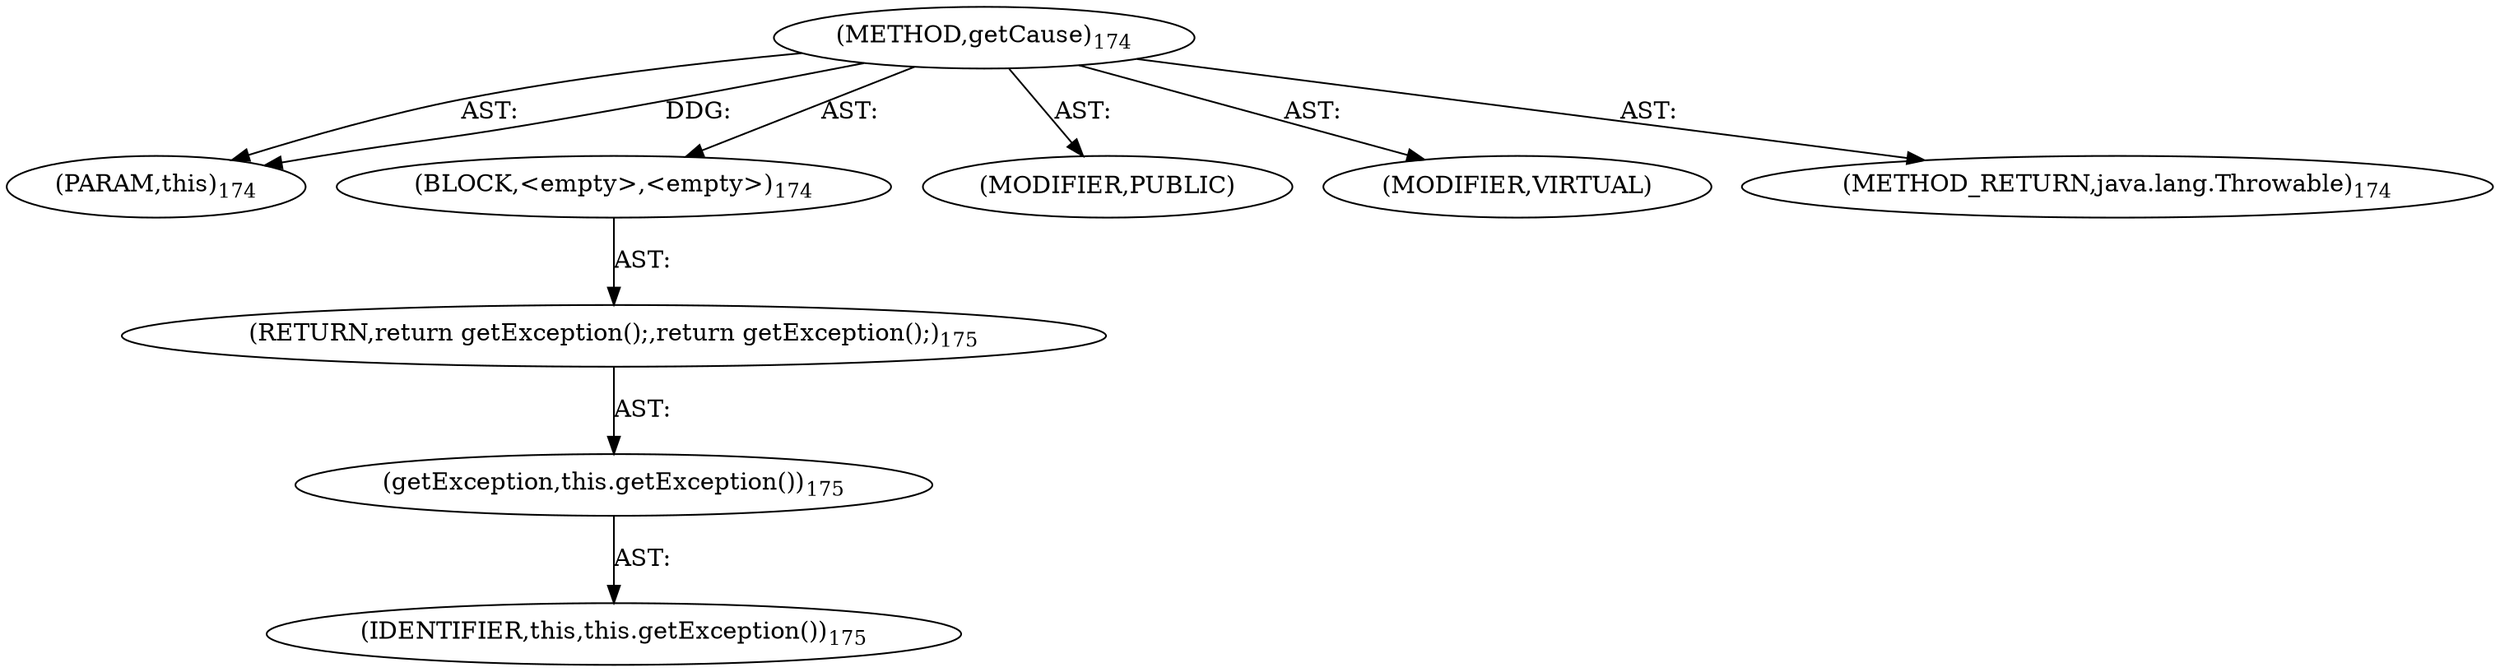 digraph "getCause" {  
"111669149704" [label = <(METHOD,getCause)<SUB>174</SUB>> ]
"115964116992" [label = <(PARAM,this)<SUB>174</SUB>> ]
"25769803784" [label = <(BLOCK,&lt;empty&gt;,&lt;empty&gt;)<SUB>174</SUB>> ]
"146028888065" [label = <(RETURN,return getException();,return getException();)<SUB>175</SUB>> ]
"30064771105" [label = <(getException,this.getException())<SUB>175</SUB>> ]
"68719476736" [label = <(IDENTIFIER,this,this.getException())<SUB>175</SUB>> ]
"133143986194" [label = <(MODIFIER,PUBLIC)> ]
"133143986195" [label = <(MODIFIER,VIRTUAL)> ]
"128849018888" [label = <(METHOD_RETURN,java.lang.Throwable)<SUB>174</SUB>> ]
  "111669149704" -> "115964116992"  [ label = "AST: "] 
  "111669149704" -> "25769803784"  [ label = "AST: "] 
  "111669149704" -> "133143986194"  [ label = "AST: "] 
  "111669149704" -> "133143986195"  [ label = "AST: "] 
  "111669149704" -> "128849018888"  [ label = "AST: "] 
  "25769803784" -> "146028888065"  [ label = "AST: "] 
  "146028888065" -> "30064771105"  [ label = "AST: "] 
  "30064771105" -> "68719476736"  [ label = "AST: "] 
  "111669149704" -> "115964116992"  [ label = "DDG: "] 
}

